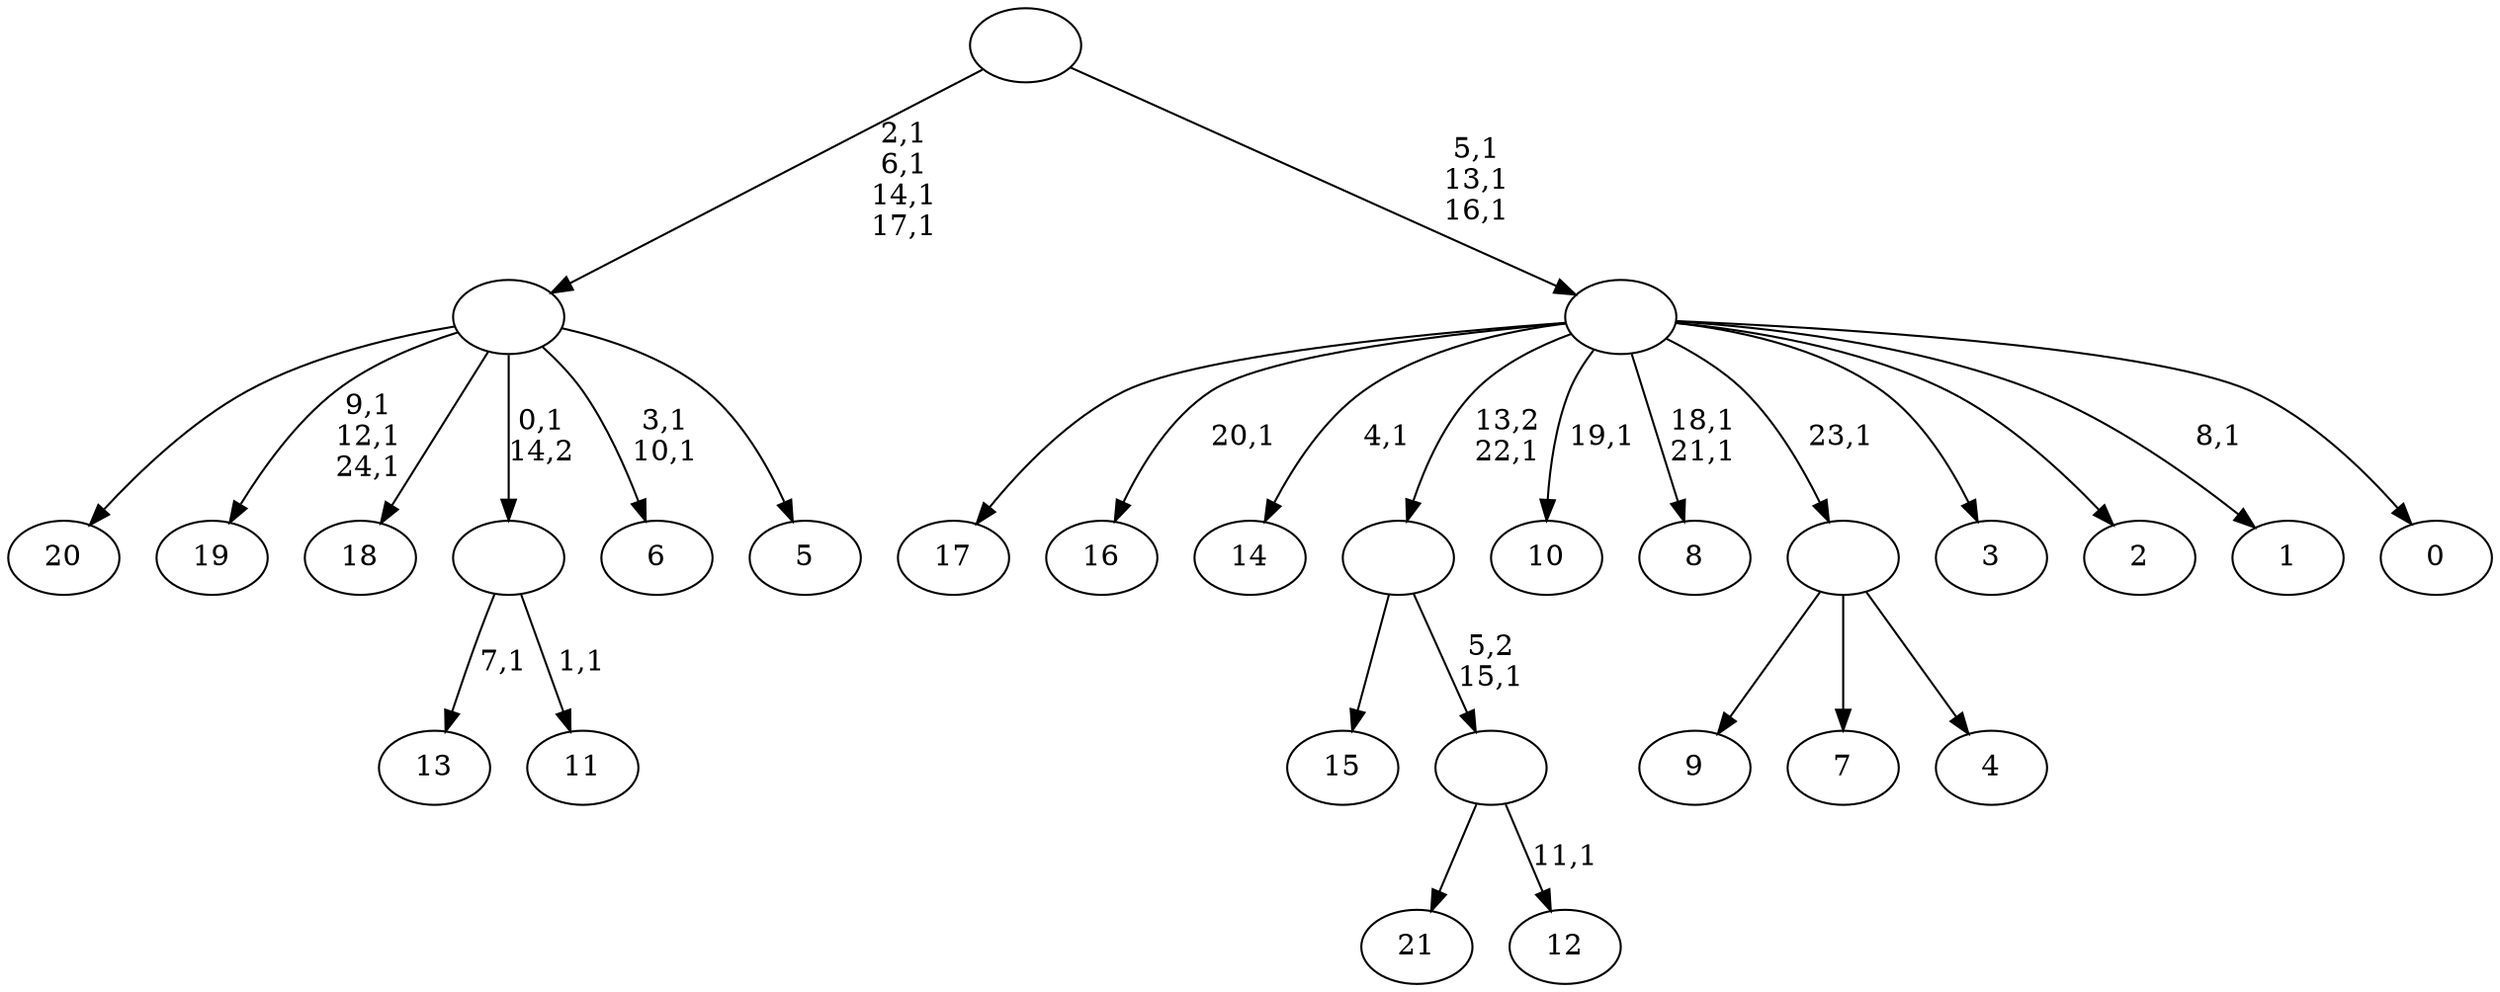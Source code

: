 digraph T {
	47 [label="21"]
	46 [label="20"]
	45 [label="19"]
	41 [label="18"]
	40 [label="17"]
	39 [label="16"]
	37 [label="15"]
	36 [label="14"]
	34 [label="13"]
	32 [label="12"]
	30 [label=""]
	29 [label=""]
	28 [label="11"]
	26 [label=""]
	25 [label="10"]
	23 [label="9"]
	22 [label="8"]
	19 [label="7"]
	18 [label="6"]
	15 [label="5"]
	14 [label=""]
	10 [label="4"]
	9 [label=""]
	8 [label="3"]
	7 [label="2"]
	6 [label="1"]
	4 [label="0"]
	3 [label=""]
	0 [label=""]
	30 -> 32 [label="11,1"]
	30 -> 47 [label=""]
	29 -> 37 [label=""]
	29 -> 30 [label="5,2\n15,1"]
	26 -> 28 [label="1,1"]
	26 -> 34 [label="7,1"]
	14 -> 18 [label="3,1\n10,1"]
	14 -> 45 [label="9,1\n12,1\n24,1"]
	14 -> 46 [label=""]
	14 -> 41 [label=""]
	14 -> 26 [label="0,1\n14,2"]
	14 -> 15 [label=""]
	9 -> 23 [label=""]
	9 -> 19 [label=""]
	9 -> 10 [label=""]
	3 -> 6 [label="8,1"]
	3 -> 22 [label="18,1\n21,1"]
	3 -> 25 [label="19,1"]
	3 -> 36 [label="4,1"]
	3 -> 39 [label="20,1"]
	3 -> 40 [label=""]
	3 -> 29 [label="13,2\n22,1"]
	3 -> 9 [label="23,1"]
	3 -> 8 [label=""]
	3 -> 7 [label=""]
	3 -> 4 [label=""]
	0 -> 3 [label="5,1\n13,1\n16,1"]
	0 -> 14 [label="2,1\n6,1\n14,1\n17,1"]
}

